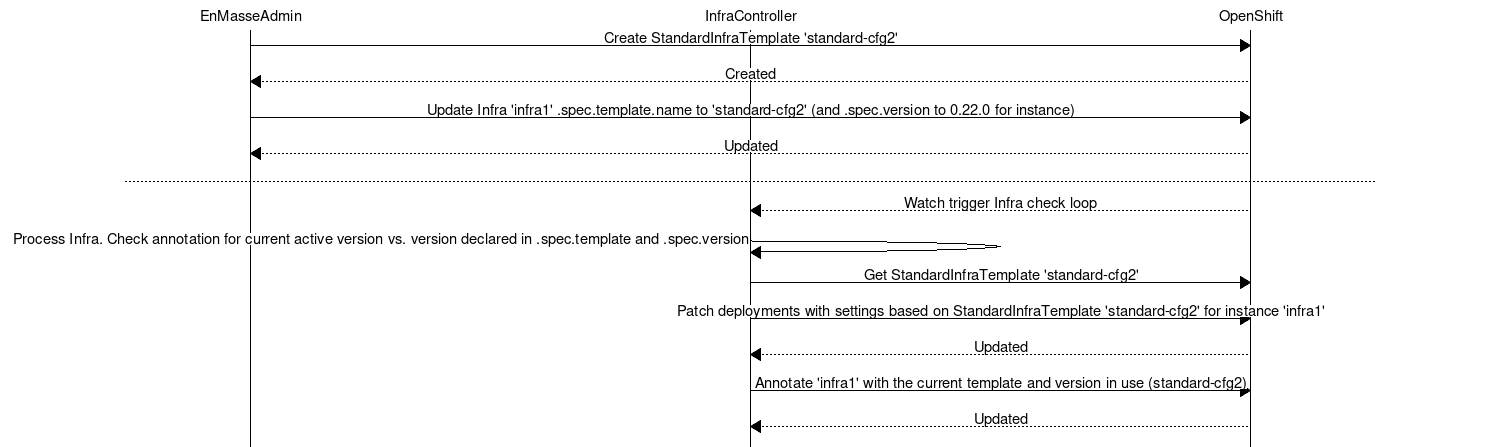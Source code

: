 msc {
    hscale="2.5";
    EnMasseAdmin,InfraController,OpenShift;

    EnMasseAdmin => OpenShift[ label = "Create StandardInfraTemplate 'standard-cfg2'" ];
    EnMasseAdmin << OpenShift [ label = "Created" ];

    EnMasseAdmin => OpenShift[ label = "Update Infra 'infra1' .spec.template.name to 'standard-cfg2' (and .spec.version to 0.22.0 for instance)" ];
    EnMasseAdmin << OpenShift [ label = "Updated" ];
    --- ;

    InfraController << OpenShift [ label = "Watch trigger Infra check loop" ];
    InfraController => InfraController [ label = "Process Infra. Check annotation for current active version vs. version declared in .spec.template and .spec.version" ];
    InfraController => OpenShift [ label = "Get StandardInfraTemplate 'standard-cfg2'"];
    InfraController => OpenShift [ label = "Patch deployments with settings based on StandardInfraTemplate 'standard-cfg2' for instance 'infra1'" ];
    InfraController << OpenShift [ label = "Updated" ];
    InfraController => OpenShift [ label = "Annotate 'infra1' with the current template and version in use (standard-cfg2)" ];
    InfraController << OpenShift [ label = "Updated" ];
}
